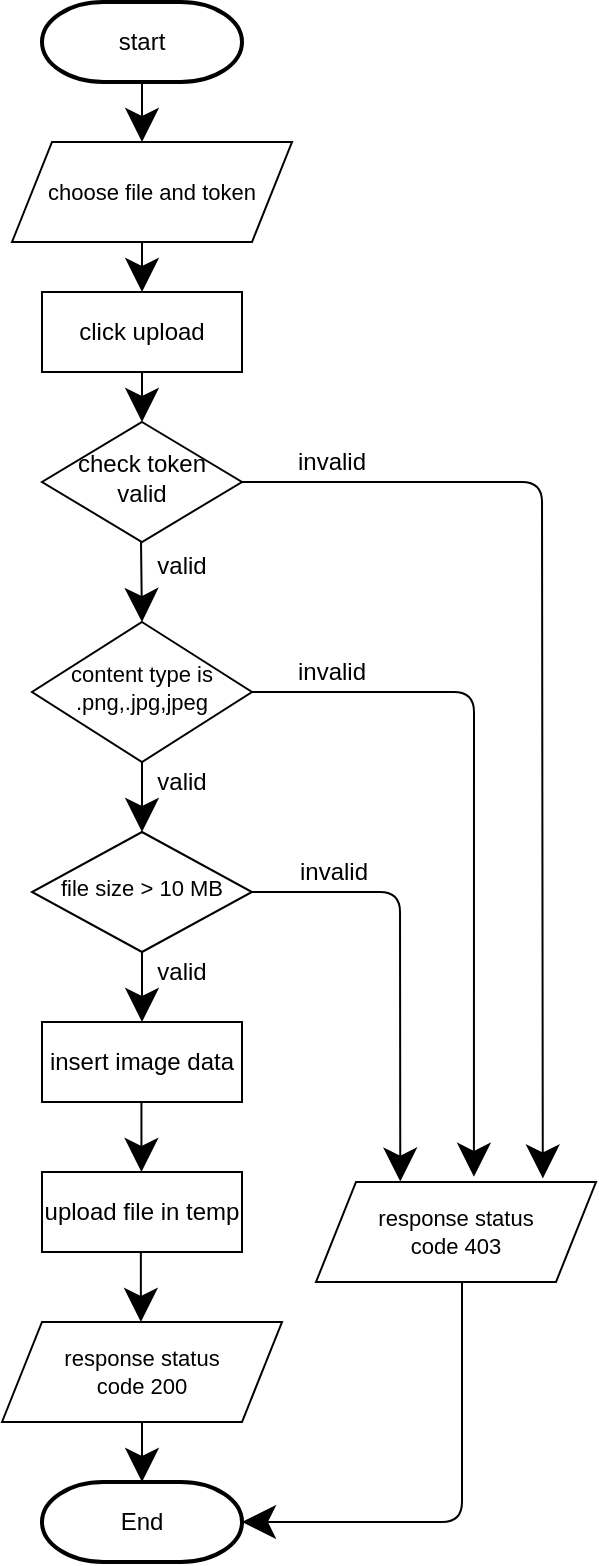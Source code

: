 <mxfile version="15.3.4" type="device"><diagram id="C5RBs43oDa-KdzZeNtuy" name="Page-1"><mxGraphModel dx="1483" dy="699" grid="1" gridSize="10" guides="1" tooltips="1" connect="1" arrows="1" fold="1" page="1" pageScale="1" pageWidth="827" pageHeight="1169" math="0" shadow="0"><root><mxCell id="WIyWlLk6GJQsqaUBKTNV-0"/><mxCell id="WIyWlLk6GJQsqaUBKTNV-1" parent="WIyWlLk6GJQsqaUBKTNV-0"/><mxCell id="HuyVgUadsfeZHmjAnFez-0" value="start" style="strokeWidth=2;html=1;shape=mxgraph.flowchart.terminator;whiteSpace=wrap;hachureGap=4;pointerEvents=0;" vertex="1" parent="WIyWlLk6GJQsqaUBKTNV-1"><mxGeometry x="330" y="100" width="100" height="40" as="geometry"/></mxCell><mxCell id="HuyVgUadsfeZHmjAnFez-3" value="click upload" style="rounded=0;whiteSpace=wrap;html=1;hachureGap=4;pointerEvents=0;" vertex="1" parent="WIyWlLk6GJQsqaUBKTNV-1"><mxGeometry x="330" y="245" width="100" height="40" as="geometry"/></mxCell><mxCell id="HuyVgUadsfeZHmjAnFez-4" value="check token valid" style="rhombus;whiteSpace=wrap;html=1;shadow=0;fontFamily=Helvetica;fontSize=12;align=center;strokeWidth=1;spacing=6;spacingTop=-4;" vertex="1" parent="WIyWlLk6GJQsqaUBKTNV-1"><mxGeometry x="330" y="310" width="100" height="60" as="geometry"/></mxCell><mxCell id="HuyVgUadsfeZHmjAnFez-9" value="invalid" style="text;html=1;strokeColor=none;fillColor=none;align=center;verticalAlign=middle;whiteSpace=wrap;rounded=0;hachureGap=4;pointerEvents=0;" vertex="1" parent="WIyWlLk6GJQsqaUBKTNV-1"><mxGeometry x="455" y="320" width="40" height="20" as="geometry"/></mxCell><mxCell id="HuyVgUadsfeZHmjAnFez-10" value="content type is&lt;br&gt;.png,.jpg,jpeg" style="rhombus;whiteSpace=wrap;html=1;shadow=0;fontFamily=Helvetica;fontSize=11;align=center;strokeWidth=1;spacing=6;spacingTop=-4;" vertex="1" parent="WIyWlLk6GJQsqaUBKTNV-1"><mxGeometry x="325" y="410" width="110" height="70" as="geometry"/></mxCell><mxCell id="HuyVgUadsfeZHmjAnFez-15" value="choose file and token" style="shape=parallelogram;perimeter=parallelogramPerimeter;whiteSpace=wrap;html=1;fixedSize=1;hachureGap=4;pointerEvents=0;fontSize=11;" vertex="1" parent="WIyWlLk6GJQsqaUBKTNV-1"><mxGeometry x="315" y="170" width="140" height="50" as="geometry"/></mxCell><mxCell id="HuyVgUadsfeZHmjAnFez-16" value="response status&lt;br&gt;code 403" style="shape=parallelogram;perimeter=parallelogramPerimeter;whiteSpace=wrap;html=1;fixedSize=1;hachureGap=4;pointerEvents=0;fontSize=11;" vertex="1" parent="WIyWlLk6GJQsqaUBKTNV-1"><mxGeometry x="467" y="690" width="140" height="50" as="geometry"/></mxCell><mxCell id="HuyVgUadsfeZHmjAnFez-17" value="" style="endArrow=classic;html=1;fontSize=11;startSize=14;endSize=14;sourcePerimeterSpacing=8;targetPerimeterSpacing=8;" edge="1" parent="WIyWlLk6GJQsqaUBKTNV-1"><mxGeometry width="50" height="50" relative="1" as="geometry"><mxPoint x="379.5" y="370" as="sourcePoint"/><mxPoint x="380" y="410" as="targetPoint"/></mxGeometry></mxCell><mxCell id="HuyVgUadsfeZHmjAnFez-19" value="file size &amp;gt; 10 MB" style="rhombus;whiteSpace=wrap;html=1;shadow=0;fontFamily=Helvetica;fontSize=11;align=center;strokeWidth=1;spacing=6;spacingTop=-4;" vertex="1" parent="WIyWlLk6GJQsqaUBKTNV-1"><mxGeometry x="325" y="515" width="110" height="60" as="geometry"/></mxCell><mxCell id="HuyVgUadsfeZHmjAnFez-21" value="" style="endArrow=classic;html=1;fontSize=11;startSize=14;endSize=14;sourcePerimeterSpacing=8;targetPerimeterSpacing=8;entryX=0.81;entryY=-0.036;entryDx=0;entryDy=0;entryPerimeter=0;" edge="1" parent="WIyWlLk6GJQsqaUBKTNV-1" target="HuyVgUadsfeZHmjAnFez-16"><mxGeometry width="50" height="50" relative="1" as="geometry"><mxPoint x="430" y="340" as="sourcePoint"/><mxPoint x="480" y="290" as="targetPoint"/><Array as="points"><mxPoint x="580" y="340"/></Array></mxGeometry></mxCell><mxCell id="HuyVgUadsfeZHmjAnFez-23" value="" style="endArrow=classic;html=1;fontSize=11;startSize=14;endSize=14;sourcePerimeterSpacing=8;targetPerimeterSpacing=8;entryX=0.301;entryY=-0.004;entryDx=0;entryDy=0;entryPerimeter=0;exitX=1;exitY=0.5;exitDx=0;exitDy=0;" edge="1" parent="WIyWlLk6GJQsqaUBKTNV-1" source="HuyVgUadsfeZHmjAnFez-19" target="HuyVgUadsfeZHmjAnFez-16"><mxGeometry width="50" height="50" relative="1" as="geometry"><mxPoint x="250" y="670" as="sourcePoint"/><mxPoint x="300" y="620" as="targetPoint"/><Array as="points"><mxPoint x="509" y="545"/></Array></mxGeometry></mxCell><mxCell id="HuyVgUadsfeZHmjAnFez-24" value="insert image data" style="rounded=0;whiteSpace=wrap;html=1;hachureGap=4;pointerEvents=0;" vertex="1" parent="WIyWlLk6GJQsqaUBKTNV-1"><mxGeometry x="330" y="610" width="100" height="40" as="geometry"/></mxCell><mxCell id="HuyVgUadsfeZHmjAnFez-25" value="upload file in temp" style="rounded=0;whiteSpace=wrap;html=1;hachureGap=4;pointerEvents=0;" vertex="1" parent="WIyWlLk6GJQsqaUBKTNV-1"><mxGeometry x="330" y="685" width="100" height="40" as="geometry"/></mxCell><mxCell id="HuyVgUadsfeZHmjAnFez-26" value="" style="endArrow=classic;html=1;fontSize=11;startSize=14;endSize=14;sourcePerimeterSpacing=8;targetPerimeterSpacing=8;entryX=0.564;entryY=-0.052;entryDx=0;entryDy=0;entryPerimeter=0;exitX=1;exitY=0.5;exitDx=0;exitDy=0;" edge="1" parent="WIyWlLk6GJQsqaUBKTNV-1" source="HuyVgUadsfeZHmjAnFez-10" target="HuyVgUadsfeZHmjAnFez-16"><mxGeometry width="50" height="50" relative="1" as="geometry"><mxPoint x="435" y="476" as="sourcePoint"/><mxPoint x="545.96" y="681.8" as="targetPoint"/><Array as="points"><mxPoint x="546" y="445"/></Array></mxGeometry></mxCell><mxCell id="HuyVgUadsfeZHmjAnFez-27" value="valid" style="text;html=1;strokeColor=none;fillColor=none;align=center;verticalAlign=middle;whiteSpace=wrap;rounded=0;hachureGap=4;pointerEvents=0;" vertex="1" parent="WIyWlLk6GJQsqaUBKTNV-1"><mxGeometry x="380" y="372" width="40" height="20" as="geometry"/></mxCell><mxCell id="HuyVgUadsfeZHmjAnFez-28" value="invalid" style="text;html=1;strokeColor=none;fillColor=none;align=center;verticalAlign=middle;whiteSpace=wrap;rounded=0;hachureGap=4;pointerEvents=0;" vertex="1" parent="WIyWlLk6GJQsqaUBKTNV-1"><mxGeometry x="455" y="425" width="40" height="20" as="geometry"/></mxCell><mxCell id="HuyVgUadsfeZHmjAnFez-29" value="valid" style="text;html=1;strokeColor=none;fillColor=none;align=center;verticalAlign=middle;whiteSpace=wrap;rounded=0;hachureGap=4;pointerEvents=0;" vertex="1" parent="WIyWlLk6GJQsqaUBKTNV-1"><mxGeometry x="380" y="480" width="40" height="20" as="geometry"/></mxCell><mxCell id="HuyVgUadsfeZHmjAnFez-30" value="valid" style="text;html=1;strokeColor=none;fillColor=none;align=center;verticalAlign=middle;whiteSpace=wrap;rounded=0;hachureGap=4;pointerEvents=0;" vertex="1" parent="WIyWlLk6GJQsqaUBKTNV-1"><mxGeometry x="380" y="575" width="40" height="20" as="geometry"/></mxCell><mxCell id="HuyVgUadsfeZHmjAnFez-34" value="" style="endArrow=classic;html=1;fontSize=11;startSize=14;endSize=14;sourcePerimeterSpacing=8;targetPerimeterSpacing=8;" edge="1" parent="WIyWlLk6GJQsqaUBKTNV-1"><mxGeometry width="50" height="50" relative="1" as="geometry"><mxPoint x="380" y="575" as="sourcePoint"/><mxPoint x="380" y="610" as="targetPoint"/></mxGeometry></mxCell><mxCell id="HuyVgUadsfeZHmjAnFez-35" value="" style="endArrow=classic;html=1;fontSize=11;startSize=14;endSize=14;sourcePerimeterSpacing=8;targetPerimeterSpacing=8;" edge="1" parent="WIyWlLk6GJQsqaUBKTNV-1"><mxGeometry width="50" height="50" relative="1" as="geometry"><mxPoint x="380" y="140" as="sourcePoint"/><mxPoint x="380" y="170" as="targetPoint"/></mxGeometry></mxCell><mxCell id="HuyVgUadsfeZHmjAnFez-37" value="" style="endArrow=classic;html=1;fontSize=11;startSize=14;endSize=14;sourcePerimeterSpacing=8;targetPerimeterSpacing=8;entryX=0.5;entryY=0;entryDx=0;entryDy=0;" edge="1" parent="WIyWlLk6GJQsqaUBKTNV-1" target="HuyVgUadsfeZHmjAnFez-3"><mxGeometry width="50" height="50" relative="1" as="geometry"><mxPoint x="380" y="220" as="sourcePoint"/><mxPoint x="381" y="240" as="targetPoint"/></mxGeometry></mxCell><mxCell id="HuyVgUadsfeZHmjAnFez-39" value="" style="endArrow=classic;html=1;fontSize=11;startSize=14;endSize=14;sourcePerimeterSpacing=8;targetPerimeterSpacing=8;exitX=0.5;exitY=1;exitDx=0;exitDy=0;" edge="1" parent="WIyWlLk6GJQsqaUBKTNV-1" source="HuyVgUadsfeZHmjAnFez-3"><mxGeometry width="50" height="50" relative="1" as="geometry"><mxPoint x="379" y="290" as="sourcePoint"/><mxPoint x="380" y="310" as="targetPoint"/></mxGeometry></mxCell><mxCell id="HuyVgUadsfeZHmjAnFez-43" value="invalid" style="text;html=1;strokeColor=none;fillColor=none;align=center;verticalAlign=middle;whiteSpace=wrap;rounded=0;hachureGap=4;pointerEvents=0;" vertex="1" parent="WIyWlLk6GJQsqaUBKTNV-1"><mxGeometry x="456" y="525" width="40" height="20" as="geometry"/></mxCell><mxCell id="HuyVgUadsfeZHmjAnFez-44" value="" style="endArrow=classic;html=1;fontSize=11;startSize=14;endSize=14;sourcePerimeterSpacing=8;targetPerimeterSpacing=8;entryX=0.5;entryY=0;entryDx=0;entryDy=0;" edge="1" parent="WIyWlLk6GJQsqaUBKTNV-1" target="HuyVgUadsfeZHmjAnFez-19"><mxGeometry width="50" height="50" relative="1" as="geometry"><mxPoint x="380" y="480" as="sourcePoint"/><mxPoint x="380" y="510" as="targetPoint"/></mxGeometry></mxCell><mxCell id="HuyVgUadsfeZHmjAnFez-45" value="" style="endArrow=classic;html=1;fontSize=11;startSize=14;endSize=14;sourcePerimeterSpacing=8;targetPerimeterSpacing=8;" edge="1" parent="WIyWlLk6GJQsqaUBKTNV-1"><mxGeometry width="50" height="50" relative="1" as="geometry"><mxPoint x="379.72" y="650" as="sourcePoint"/><mxPoint x="379.72" y="685" as="targetPoint"/></mxGeometry></mxCell><mxCell id="HuyVgUadsfeZHmjAnFez-47" value="End" style="strokeWidth=2;html=1;shape=mxgraph.flowchart.terminator;whiteSpace=wrap;hachureGap=4;pointerEvents=0;" vertex="1" parent="WIyWlLk6GJQsqaUBKTNV-1"><mxGeometry x="330" y="840" width="100" height="40" as="geometry"/></mxCell><mxCell id="HuyVgUadsfeZHmjAnFez-53" value="" style="edgeStyle=none;curved=1;rounded=0;orthogonalLoop=1;jettySize=auto;html=1;fontSize=11;endArrow=classic;startSize=14;endSize=14;sourcePerimeterSpacing=8;targetPerimeterSpacing=8;horizontal=0;endFill=1;exitX=0.5;exitY=1;exitDx=0;exitDy=0;" edge="1" parent="WIyWlLk6GJQsqaUBKTNV-1" source="HuyVgUadsfeZHmjAnFez-50"><mxGeometry relative="1" as="geometry"><mxPoint x="380" y="840" as="sourcePoint"/><mxPoint x="380" y="840" as="targetPoint"/></mxGeometry></mxCell><mxCell id="HuyVgUadsfeZHmjAnFez-50" value="response status&lt;br&gt;code 200" style="shape=parallelogram;perimeter=parallelogramPerimeter;whiteSpace=wrap;html=1;fixedSize=1;hachureGap=4;pointerEvents=0;fontSize=11;" vertex="1" parent="WIyWlLk6GJQsqaUBKTNV-1"><mxGeometry x="310" y="760" width="140" height="50" as="geometry"/></mxCell><mxCell id="HuyVgUadsfeZHmjAnFez-51" value="" style="endArrow=classic;html=1;fontSize=11;startSize=14;endSize=14;sourcePerimeterSpacing=8;targetPerimeterSpacing=8;" edge="1" parent="WIyWlLk6GJQsqaUBKTNV-1"><mxGeometry width="50" height="50" relative="1" as="geometry"><mxPoint x="379.43" y="725" as="sourcePoint"/><mxPoint x="379.43" y="760" as="targetPoint"/></mxGeometry></mxCell><mxCell id="HuyVgUadsfeZHmjAnFez-55" value="" style="endArrow=classic;html=1;fontSize=11;startSize=14;endSize=14;sourcePerimeterSpacing=8;targetPerimeterSpacing=8;entryX=1;entryY=0.5;entryDx=0;entryDy=0;entryPerimeter=0;" edge="1" parent="WIyWlLk6GJQsqaUBKTNV-1" target="HuyVgUadsfeZHmjAnFez-47"><mxGeometry width="50" height="50" relative="1" as="geometry"><mxPoint x="540" y="740" as="sourcePoint"/><mxPoint x="554.14" y="924.8" as="targetPoint"/><Array as="points"><mxPoint x="540" y="780"/><mxPoint x="540" y="860"/></Array></mxGeometry></mxCell></root></mxGraphModel></diagram></mxfile>
